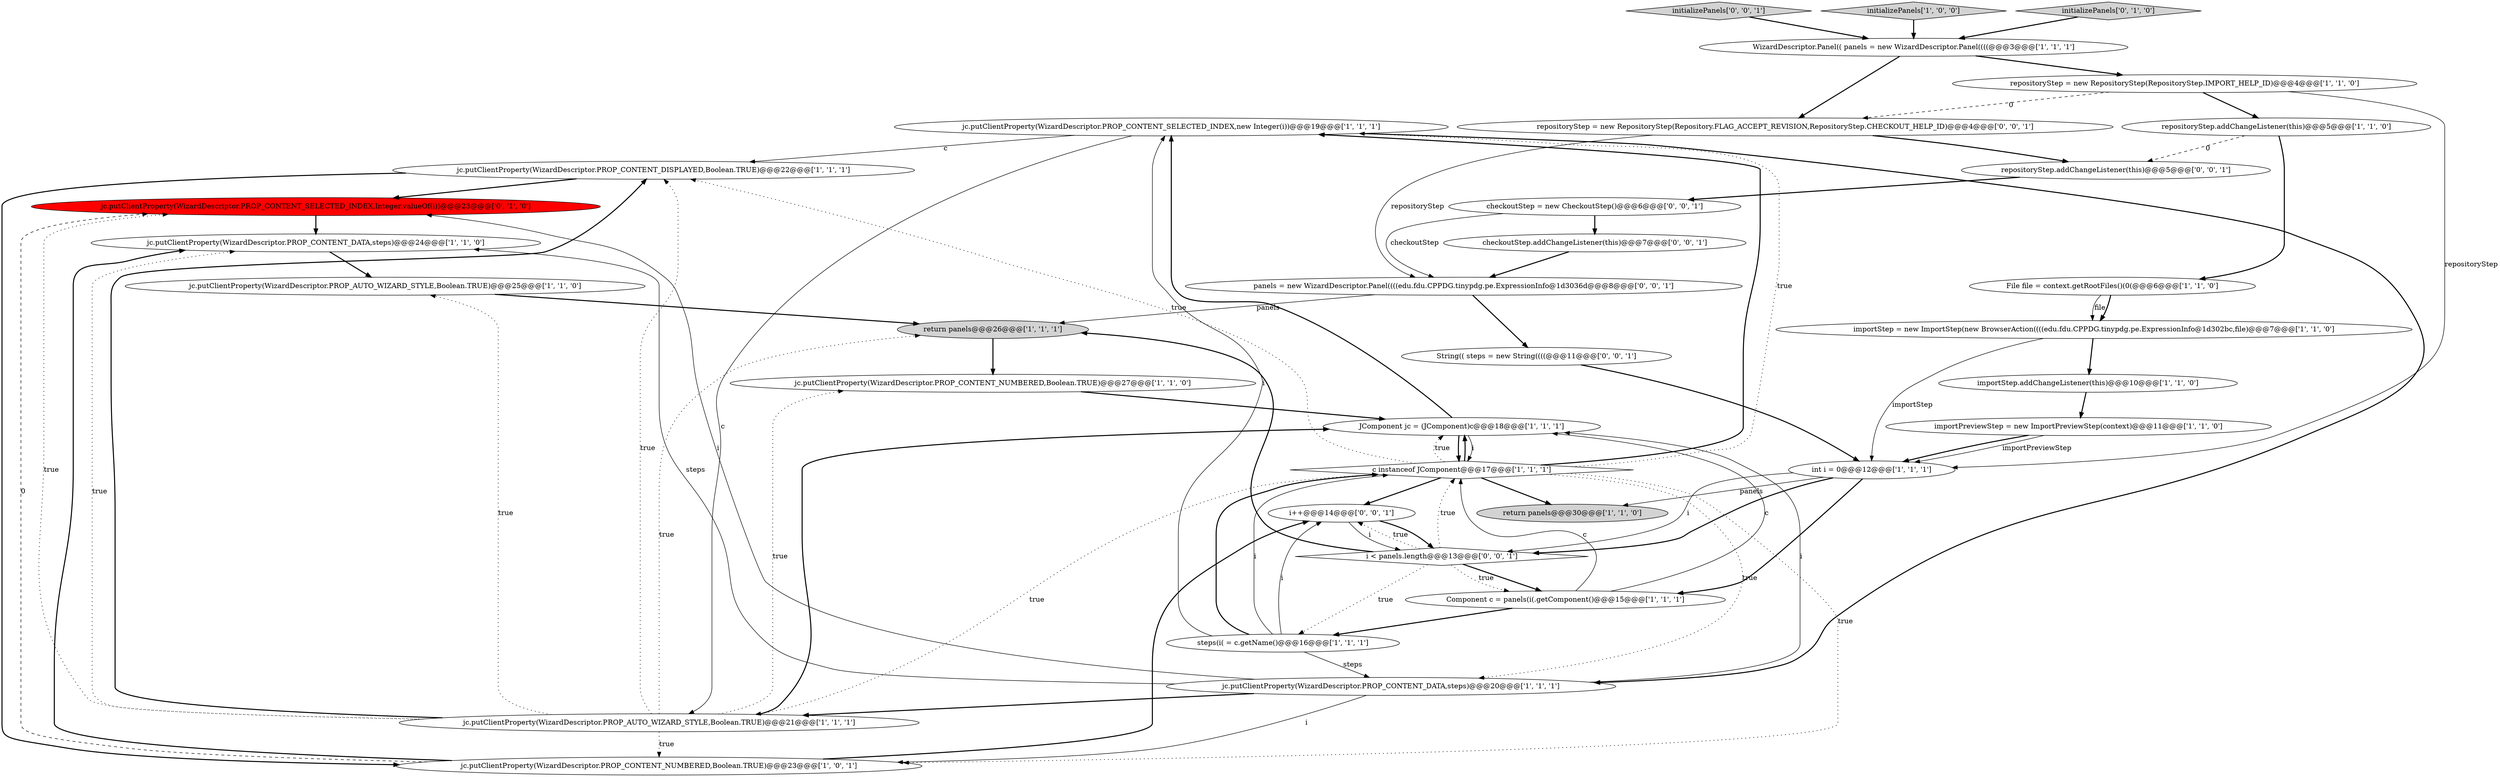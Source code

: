digraph {
7 [style = filled, label = "jc.putClientProperty(WizardDescriptor.PROP_CONTENT_SELECTED_INDEX,new Integer(i))@@@19@@@['1', '1', '1']", fillcolor = white, shape = ellipse image = "AAA0AAABBB1BBB"];
32 [style = filled, label = "checkoutStep = new CheckoutStep()@@@6@@@['0', '0', '1']", fillcolor = white, shape = ellipse image = "AAA0AAABBB3BBB"];
19 [style = filled, label = "return panels@@@30@@@['1', '1', '0']", fillcolor = lightgray, shape = ellipse image = "AAA0AAABBB1BBB"];
15 [style = filled, label = "jc.putClientProperty(WizardDescriptor.PROP_CONTENT_DISPLAYED,Boolean.TRUE)@@@22@@@['1', '1', '1']", fillcolor = white, shape = ellipse image = "AAA0AAABBB1BBB"];
3 [style = filled, label = "repositoryStep.addChangeListener(this)@@@5@@@['1', '1', '0']", fillcolor = white, shape = ellipse image = "AAA0AAABBB1BBB"];
4 [style = filled, label = "steps(i( = c.getName()@@@16@@@['1', '1', '1']", fillcolor = white, shape = ellipse image = "AAA0AAABBB1BBB"];
5 [style = filled, label = "jc.putClientProperty(WizardDescriptor.PROP_AUTO_WIZARD_STYLE,Boolean.TRUE)@@@25@@@['1', '1', '0']", fillcolor = white, shape = ellipse image = "AAA0AAABBB1BBB"];
28 [style = filled, label = "panels = new WizardDescriptor.Panel((((edu.fdu.CPPDG.tinypdg.pe.ExpressionInfo@1d3036d@@@8@@@['0', '0', '1']", fillcolor = white, shape = ellipse image = "AAA0AAABBB3BBB"];
11 [style = filled, label = "Component c = panels(i(.getComponent()@@@15@@@['1', '1', '1']", fillcolor = white, shape = ellipse image = "AAA0AAABBB1BBB"];
17 [style = filled, label = "importPreviewStep = new ImportPreviewStep(context)@@@11@@@['1', '1', '0']", fillcolor = white, shape = ellipse image = "AAA0AAABBB1BBB"];
31 [style = filled, label = "repositoryStep.addChangeListener(this)@@@5@@@['0', '0', '1']", fillcolor = white, shape = ellipse image = "AAA0AAABBB3BBB"];
10 [style = filled, label = "WizardDescriptor.Panel(( panels = new WizardDescriptor.Panel((((@@@3@@@['1', '1', '1']", fillcolor = white, shape = ellipse image = "AAA0AAABBB1BBB"];
22 [style = filled, label = "File file = context.getRootFiles()(0(@@@6@@@['1', '1', '0']", fillcolor = white, shape = ellipse image = "AAA0AAABBB1BBB"];
26 [style = filled, label = "checkoutStep.addChangeListener(this)@@@7@@@['0', '0', '1']", fillcolor = white, shape = ellipse image = "AAA0AAABBB3BBB"];
24 [style = filled, label = "jc.putClientProperty(WizardDescriptor.PROP_CONTENT_SELECTED_INDEX,Integer.valueOf(i))@@@23@@@['0', '1', '0']", fillcolor = red, shape = ellipse image = "AAA1AAABBB2BBB"];
0 [style = filled, label = "jc.putClientProperty(WizardDescriptor.PROP_CONTENT_NUMBERED,Boolean.TRUE)@@@23@@@['1', '0', '1']", fillcolor = white, shape = ellipse image = "AAA0AAABBB1BBB"];
33 [style = filled, label = "i < panels.length@@@13@@@['0', '0', '1']", fillcolor = white, shape = diamond image = "AAA0AAABBB3BBB"];
14 [style = filled, label = "return panels@@@26@@@['1', '1', '1']", fillcolor = lightgray, shape = ellipse image = "AAA0AAABBB1BBB"];
27 [style = filled, label = "initializePanels['0', '0', '1']", fillcolor = lightgray, shape = diamond image = "AAA0AAABBB3BBB"];
2 [style = filled, label = "JComponent jc = (JComponent)c@@@18@@@['1', '1', '1']", fillcolor = white, shape = ellipse image = "AAA0AAABBB1BBB"];
1 [style = filled, label = "importStep = new ImportStep(new BrowserAction((((edu.fdu.CPPDG.tinypdg.pe.ExpressionInfo@1d302bc,file)@@@7@@@['1', '1', '0']", fillcolor = white, shape = ellipse image = "AAA0AAABBB1BBB"];
13 [style = filled, label = "importStep.addChangeListener(this)@@@10@@@['1', '1', '0']", fillcolor = white, shape = ellipse image = "AAA0AAABBB1BBB"];
9 [style = filled, label = "jc.putClientProperty(WizardDescriptor.PROP_CONTENT_NUMBERED,Boolean.TRUE)@@@27@@@['1', '1', '0']", fillcolor = white, shape = ellipse image = "AAA0AAABBB1BBB"];
20 [style = filled, label = "repositoryStep = new RepositoryStep(RepositoryStep.IMPORT_HELP_ID)@@@4@@@['1', '1', '0']", fillcolor = white, shape = ellipse image = "AAA0AAABBB1BBB"];
25 [style = filled, label = "String(( steps = new String((((@@@11@@@['0', '0', '1']", fillcolor = white, shape = ellipse image = "AAA0AAABBB3BBB"];
12 [style = filled, label = "c instanceof JComponent@@@17@@@['1', '1', '1']", fillcolor = white, shape = diamond image = "AAA0AAABBB1BBB"];
16 [style = filled, label = "jc.putClientProperty(WizardDescriptor.PROP_CONTENT_DATA,steps)@@@20@@@['1', '1', '1']", fillcolor = white, shape = ellipse image = "AAA0AAABBB1BBB"];
6 [style = filled, label = "initializePanels['1', '0', '0']", fillcolor = lightgray, shape = diamond image = "AAA0AAABBB1BBB"];
8 [style = filled, label = "jc.putClientProperty(WizardDescriptor.PROP_AUTO_WIZARD_STYLE,Boolean.TRUE)@@@21@@@['1', '1', '1']", fillcolor = white, shape = ellipse image = "AAA0AAABBB1BBB"];
29 [style = filled, label = "i++@@@14@@@['0', '0', '1']", fillcolor = white, shape = ellipse image = "AAA0AAABBB3BBB"];
18 [style = filled, label = "jc.putClientProperty(WizardDescriptor.PROP_CONTENT_DATA,steps)@@@24@@@['1', '1', '0']", fillcolor = white, shape = ellipse image = "AAA0AAABBB1BBB"];
21 [style = filled, label = "int i = 0@@@12@@@['1', '1', '1']", fillcolor = white, shape = ellipse image = "AAA0AAABBB1BBB"];
30 [style = filled, label = "repositoryStep = new RepositoryStep(Repository.FLAG_ACCEPT_REVISION,RepositoryStep.CHECKOUT_HELP_ID)@@@4@@@['0', '0', '1']", fillcolor = white, shape = ellipse image = "AAA0AAABBB3BBB"];
23 [style = filled, label = "initializePanels['0', '1', '0']", fillcolor = lightgray, shape = diamond image = "AAA0AAABBB2BBB"];
12->8 [style = dotted, label="true"];
21->19 [style = solid, label="panels"];
4->29 [style = solid, label="i"];
12->15 [style = dotted, label="true"];
1->13 [style = bold, label=""];
12->7 [style = bold, label=""];
11->12 [style = solid, label="c"];
11->2 [style = solid, label="c"];
13->17 [style = bold, label=""];
33->11 [style = bold, label=""];
12->2 [style = bold, label=""];
4->16 [style = solid, label="steps"];
15->0 [style = bold, label=""];
7->16 [style = bold, label=""];
28->25 [style = bold, label=""];
14->9 [style = bold, label=""];
8->0 [style = dotted, label="true"];
26->28 [style = bold, label=""];
17->21 [style = bold, label=""];
25->21 [style = bold, label=""];
17->21 [style = solid, label="importPreviewStep"];
4->12 [style = solid, label="i"];
33->11 [style = dotted, label="true"];
33->4 [style = dotted, label="true"];
16->2 [style = solid, label="i"];
9->2 [style = bold, label=""];
7->15 [style = solid, label="c"];
3->31 [style = dashed, label="0"];
12->2 [style = dotted, label="true"];
30->28 [style = solid, label="repositoryStep"];
0->29 [style = bold, label=""];
20->3 [style = bold, label=""];
24->18 [style = bold, label=""];
32->26 [style = bold, label=""];
12->29 [style = bold, label=""];
21->11 [style = bold, label=""];
8->14 [style = dotted, label="true"];
23->10 [style = bold, label=""];
12->0 [style = dotted, label="true"];
8->18 [style = dotted, label="true"];
1->21 [style = solid, label="importStep"];
12->7 [style = dotted, label="true"];
16->0 [style = solid, label="i"];
4->7 [style = solid, label="i"];
29->33 [style = solid, label="i"];
22->1 [style = solid, label="file"];
8->15 [style = bold, label=""];
7->8 [style = solid, label="c"];
16->8 [style = bold, label=""];
33->12 [style = dotted, label="true"];
16->18 [style = solid, label="steps"];
31->32 [style = bold, label=""];
11->4 [style = bold, label=""];
8->15 [style = dotted, label="true"];
8->24 [style = dotted, label="true"];
8->2 [style = bold, label=""];
30->31 [style = bold, label=""];
6->10 [style = bold, label=""];
27->10 [style = bold, label=""];
20->30 [style = dashed, label="0"];
33->29 [style = dotted, label="true"];
4->12 [style = bold, label=""];
0->18 [style = bold, label=""];
22->1 [style = bold, label=""];
8->9 [style = dotted, label="true"];
10->30 [style = bold, label=""];
33->14 [style = bold, label=""];
28->14 [style = solid, label="panels"];
10->20 [style = bold, label=""];
21->33 [style = bold, label=""];
21->33 [style = solid, label="i"];
5->14 [style = bold, label=""];
3->22 [style = bold, label=""];
2->12 [style = bold, label=""];
20->21 [style = solid, label="repositoryStep"];
29->33 [style = bold, label=""];
12->16 [style = dotted, label="true"];
8->5 [style = dotted, label="true"];
18->5 [style = bold, label=""];
15->24 [style = bold, label=""];
2->12 [style = solid, label="i"];
0->24 [style = dashed, label="0"];
16->24 [style = solid, label="i"];
2->7 [style = bold, label=""];
12->19 [style = bold, label=""];
32->28 [style = solid, label="checkoutStep"];
}
